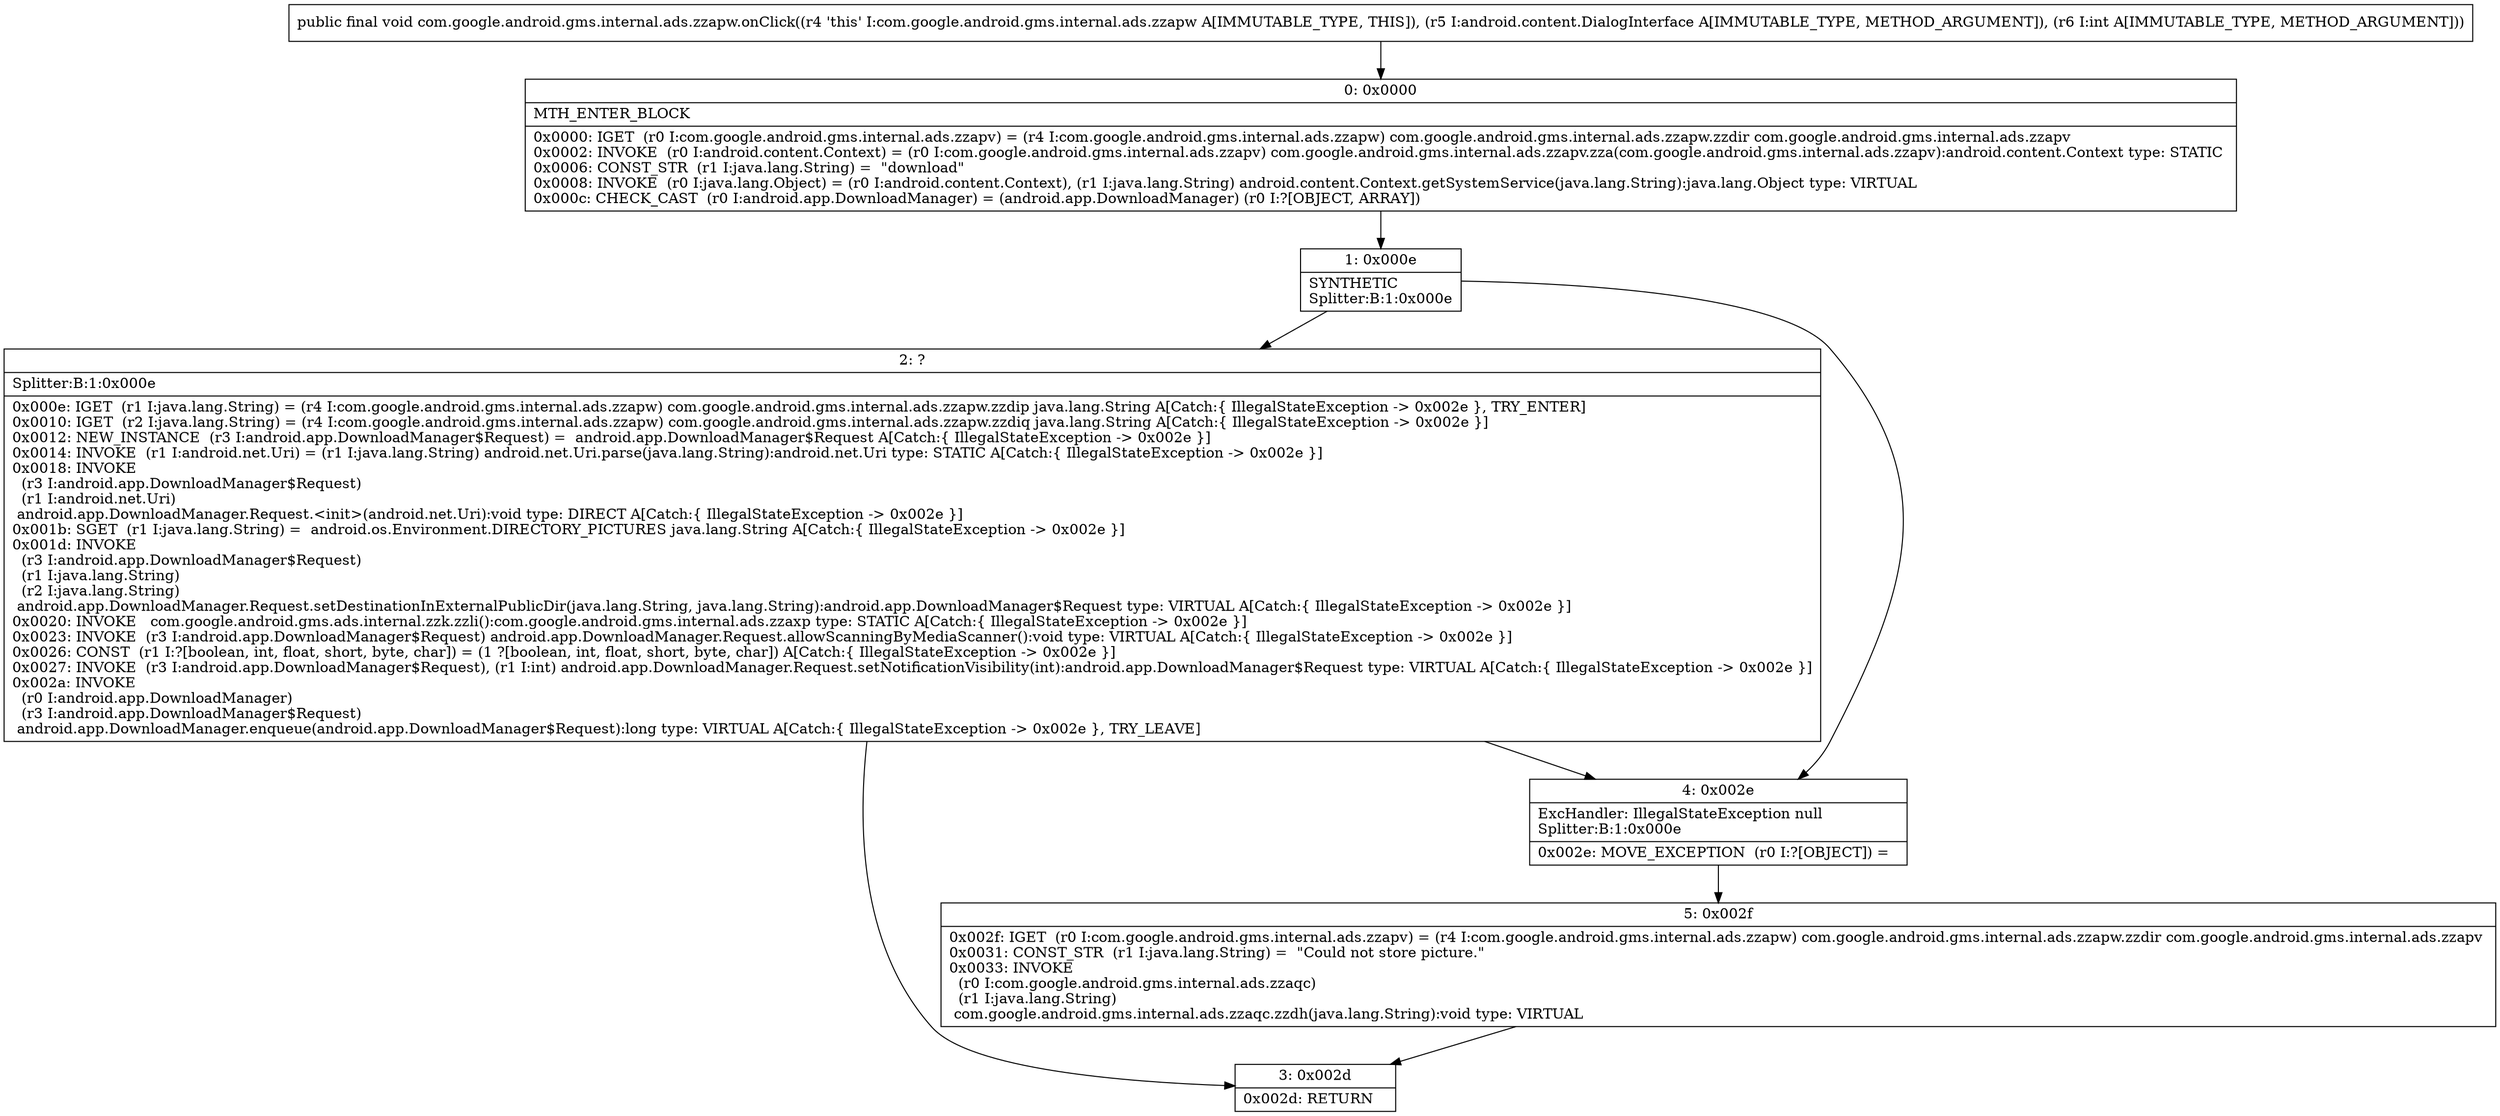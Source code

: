 digraph "CFG forcom.google.android.gms.internal.ads.zzapw.onClick(Landroid\/content\/DialogInterface;I)V" {
Node_0 [shape=record,label="{0\:\ 0x0000|MTH_ENTER_BLOCK\l|0x0000: IGET  (r0 I:com.google.android.gms.internal.ads.zzapv) = (r4 I:com.google.android.gms.internal.ads.zzapw) com.google.android.gms.internal.ads.zzapw.zzdir com.google.android.gms.internal.ads.zzapv \l0x0002: INVOKE  (r0 I:android.content.Context) = (r0 I:com.google.android.gms.internal.ads.zzapv) com.google.android.gms.internal.ads.zzapv.zza(com.google.android.gms.internal.ads.zzapv):android.content.Context type: STATIC \l0x0006: CONST_STR  (r1 I:java.lang.String) =  \"download\" \l0x0008: INVOKE  (r0 I:java.lang.Object) = (r0 I:android.content.Context), (r1 I:java.lang.String) android.content.Context.getSystemService(java.lang.String):java.lang.Object type: VIRTUAL \l0x000c: CHECK_CAST  (r0 I:android.app.DownloadManager) = (android.app.DownloadManager) (r0 I:?[OBJECT, ARRAY]) \l}"];
Node_1 [shape=record,label="{1\:\ 0x000e|SYNTHETIC\lSplitter:B:1:0x000e\l}"];
Node_2 [shape=record,label="{2\:\ ?|Splitter:B:1:0x000e\l|0x000e: IGET  (r1 I:java.lang.String) = (r4 I:com.google.android.gms.internal.ads.zzapw) com.google.android.gms.internal.ads.zzapw.zzdip java.lang.String A[Catch:\{ IllegalStateException \-\> 0x002e \}, TRY_ENTER]\l0x0010: IGET  (r2 I:java.lang.String) = (r4 I:com.google.android.gms.internal.ads.zzapw) com.google.android.gms.internal.ads.zzapw.zzdiq java.lang.String A[Catch:\{ IllegalStateException \-\> 0x002e \}]\l0x0012: NEW_INSTANCE  (r3 I:android.app.DownloadManager$Request) =  android.app.DownloadManager$Request A[Catch:\{ IllegalStateException \-\> 0x002e \}]\l0x0014: INVOKE  (r1 I:android.net.Uri) = (r1 I:java.lang.String) android.net.Uri.parse(java.lang.String):android.net.Uri type: STATIC A[Catch:\{ IllegalStateException \-\> 0x002e \}]\l0x0018: INVOKE  \l  (r3 I:android.app.DownloadManager$Request)\l  (r1 I:android.net.Uri)\l android.app.DownloadManager.Request.\<init\>(android.net.Uri):void type: DIRECT A[Catch:\{ IllegalStateException \-\> 0x002e \}]\l0x001b: SGET  (r1 I:java.lang.String) =  android.os.Environment.DIRECTORY_PICTURES java.lang.String A[Catch:\{ IllegalStateException \-\> 0x002e \}]\l0x001d: INVOKE  \l  (r3 I:android.app.DownloadManager$Request)\l  (r1 I:java.lang.String)\l  (r2 I:java.lang.String)\l android.app.DownloadManager.Request.setDestinationInExternalPublicDir(java.lang.String, java.lang.String):android.app.DownloadManager$Request type: VIRTUAL A[Catch:\{ IllegalStateException \-\> 0x002e \}]\l0x0020: INVOKE   com.google.android.gms.ads.internal.zzk.zzli():com.google.android.gms.internal.ads.zzaxp type: STATIC A[Catch:\{ IllegalStateException \-\> 0x002e \}]\l0x0023: INVOKE  (r3 I:android.app.DownloadManager$Request) android.app.DownloadManager.Request.allowScanningByMediaScanner():void type: VIRTUAL A[Catch:\{ IllegalStateException \-\> 0x002e \}]\l0x0026: CONST  (r1 I:?[boolean, int, float, short, byte, char]) = (1 ?[boolean, int, float, short, byte, char]) A[Catch:\{ IllegalStateException \-\> 0x002e \}]\l0x0027: INVOKE  (r3 I:android.app.DownloadManager$Request), (r1 I:int) android.app.DownloadManager.Request.setNotificationVisibility(int):android.app.DownloadManager$Request type: VIRTUAL A[Catch:\{ IllegalStateException \-\> 0x002e \}]\l0x002a: INVOKE  \l  (r0 I:android.app.DownloadManager)\l  (r3 I:android.app.DownloadManager$Request)\l android.app.DownloadManager.enqueue(android.app.DownloadManager$Request):long type: VIRTUAL A[Catch:\{ IllegalStateException \-\> 0x002e \}, TRY_LEAVE]\l}"];
Node_3 [shape=record,label="{3\:\ 0x002d|0x002d: RETURN   \l}"];
Node_4 [shape=record,label="{4\:\ 0x002e|ExcHandler: IllegalStateException null\lSplitter:B:1:0x000e\l|0x002e: MOVE_EXCEPTION  (r0 I:?[OBJECT]) =  \l}"];
Node_5 [shape=record,label="{5\:\ 0x002f|0x002f: IGET  (r0 I:com.google.android.gms.internal.ads.zzapv) = (r4 I:com.google.android.gms.internal.ads.zzapw) com.google.android.gms.internal.ads.zzapw.zzdir com.google.android.gms.internal.ads.zzapv \l0x0031: CONST_STR  (r1 I:java.lang.String) =  \"Could not store picture.\" \l0x0033: INVOKE  \l  (r0 I:com.google.android.gms.internal.ads.zzaqc)\l  (r1 I:java.lang.String)\l com.google.android.gms.internal.ads.zzaqc.zzdh(java.lang.String):void type: VIRTUAL \l}"];
MethodNode[shape=record,label="{public final void com.google.android.gms.internal.ads.zzapw.onClick((r4 'this' I:com.google.android.gms.internal.ads.zzapw A[IMMUTABLE_TYPE, THIS]), (r5 I:android.content.DialogInterface A[IMMUTABLE_TYPE, METHOD_ARGUMENT]), (r6 I:int A[IMMUTABLE_TYPE, METHOD_ARGUMENT])) }"];
MethodNode -> Node_0;
Node_0 -> Node_1;
Node_1 -> Node_2;
Node_1 -> Node_4;
Node_2 -> Node_3;
Node_2 -> Node_4;
Node_4 -> Node_5;
Node_5 -> Node_3;
}

